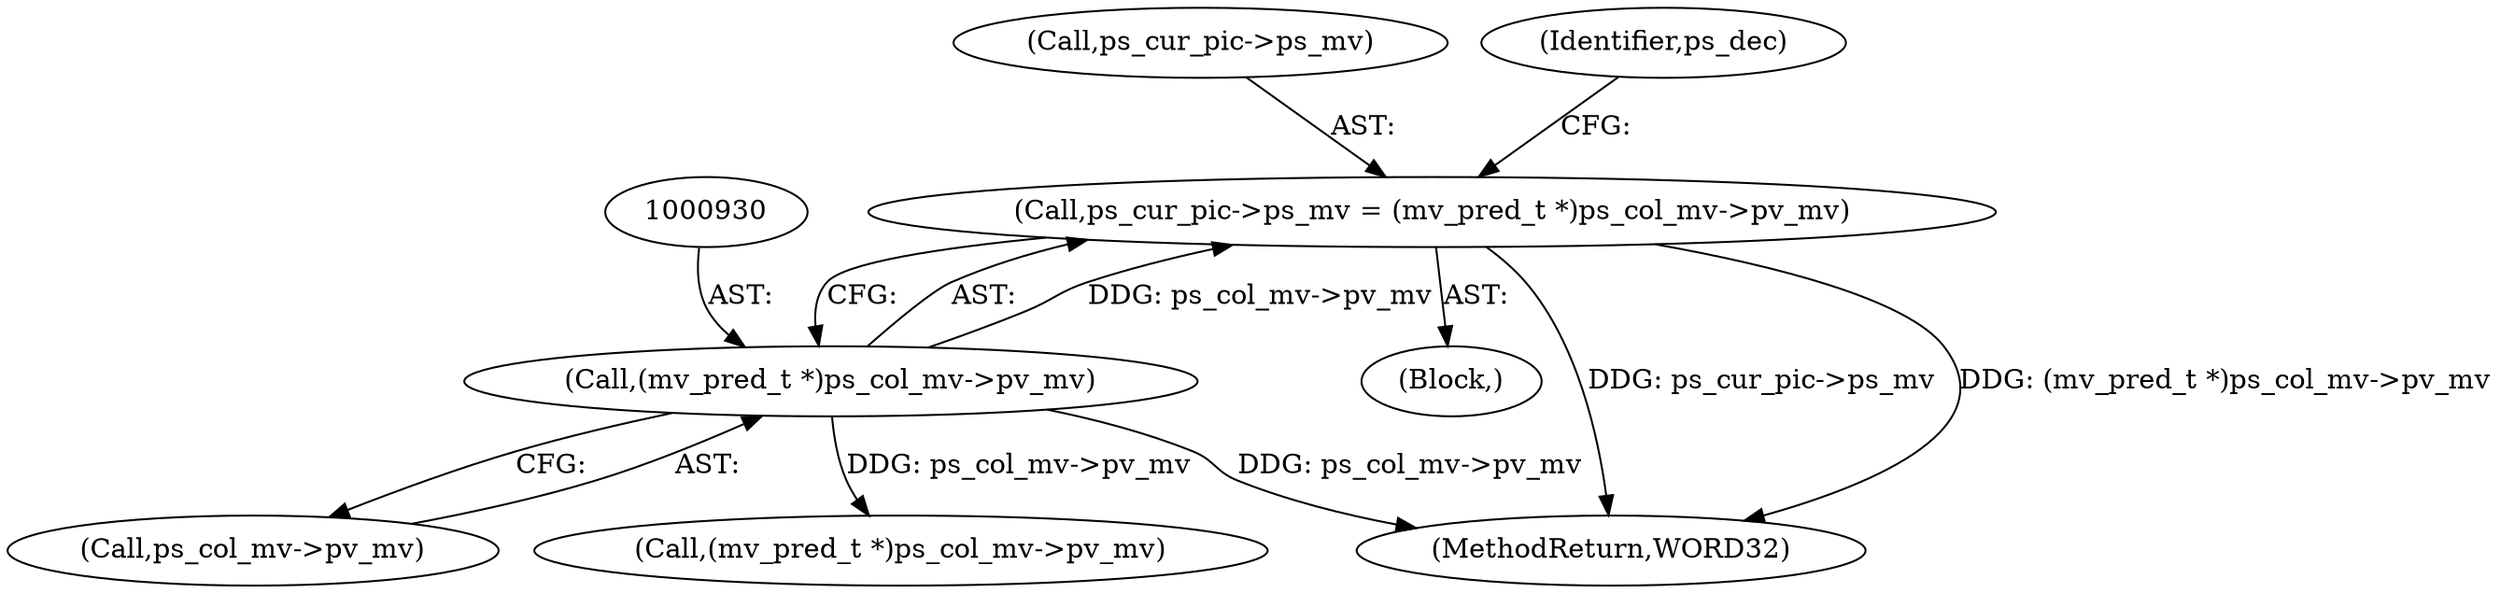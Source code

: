 digraph "0_Android_f634481e940421020e52f511c1fb34aac1db4b2f@pointer" {
"1000925" [label="(Call,ps_cur_pic->ps_mv = (mv_pred_t *)ps_col_mv->pv_mv)"];
"1000929" [label="(Call,(mv_pred_t *)ps_col_mv->pv_mv)"];
"1000931" [label="(Call,ps_col_mv->pv_mv)"];
"1000926" [label="(Call,ps_cur_pic->ps_mv)"];
"1000821" [label="(Block,)"];
"1001142" [label="(Call,(mv_pred_t *)ps_col_mv->pv_mv)"];
"1000929" [label="(Call,(mv_pred_t *)ps_col_mv->pv_mv)"];
"1000925" [label="(Call,ps_cur_pic->ps_mv = (mv_pred_t *)ps_col_mv->pv_mv)"];
"1000937" [label="(Identifier,ps_dec)"];
"1002154" [label="(MethodReturn,WORD32)"];
"1000925" -> "1000821"  [label="AST: "];
"1000925" -> "1000929"  [label="CFG: "];
"1000926" -> "1000925"  [label="AST: "];
"1000929" -> "1000925"  [label="AST: "];
"1000937" -> "1000925"  [label="CFG: "];
"1000925" -> "1002154"  [label="DDG: ps_cur_pic->ps_mv"];
"1000925" -> "1002154"  [label="DDG: (mv_pred_t *)ps_col_mv->pv_mv"];
"1000929" -> "1000925"  [label="DDG: ps_col_mv->pv_mv"];
"1000929" -> "1000931"  [label="CFG: "];
"1000930" -> "1000929"  [label="AST: "];
"1000931" -> "1000929"  [label="AST: "];
"1000929" -> "1002154"  [label="DDG: ps_col_mv->pv_mv"];
"1000929" -> "1001142"  [label="DDG: ps_col_mv->pv_mv"];
}
